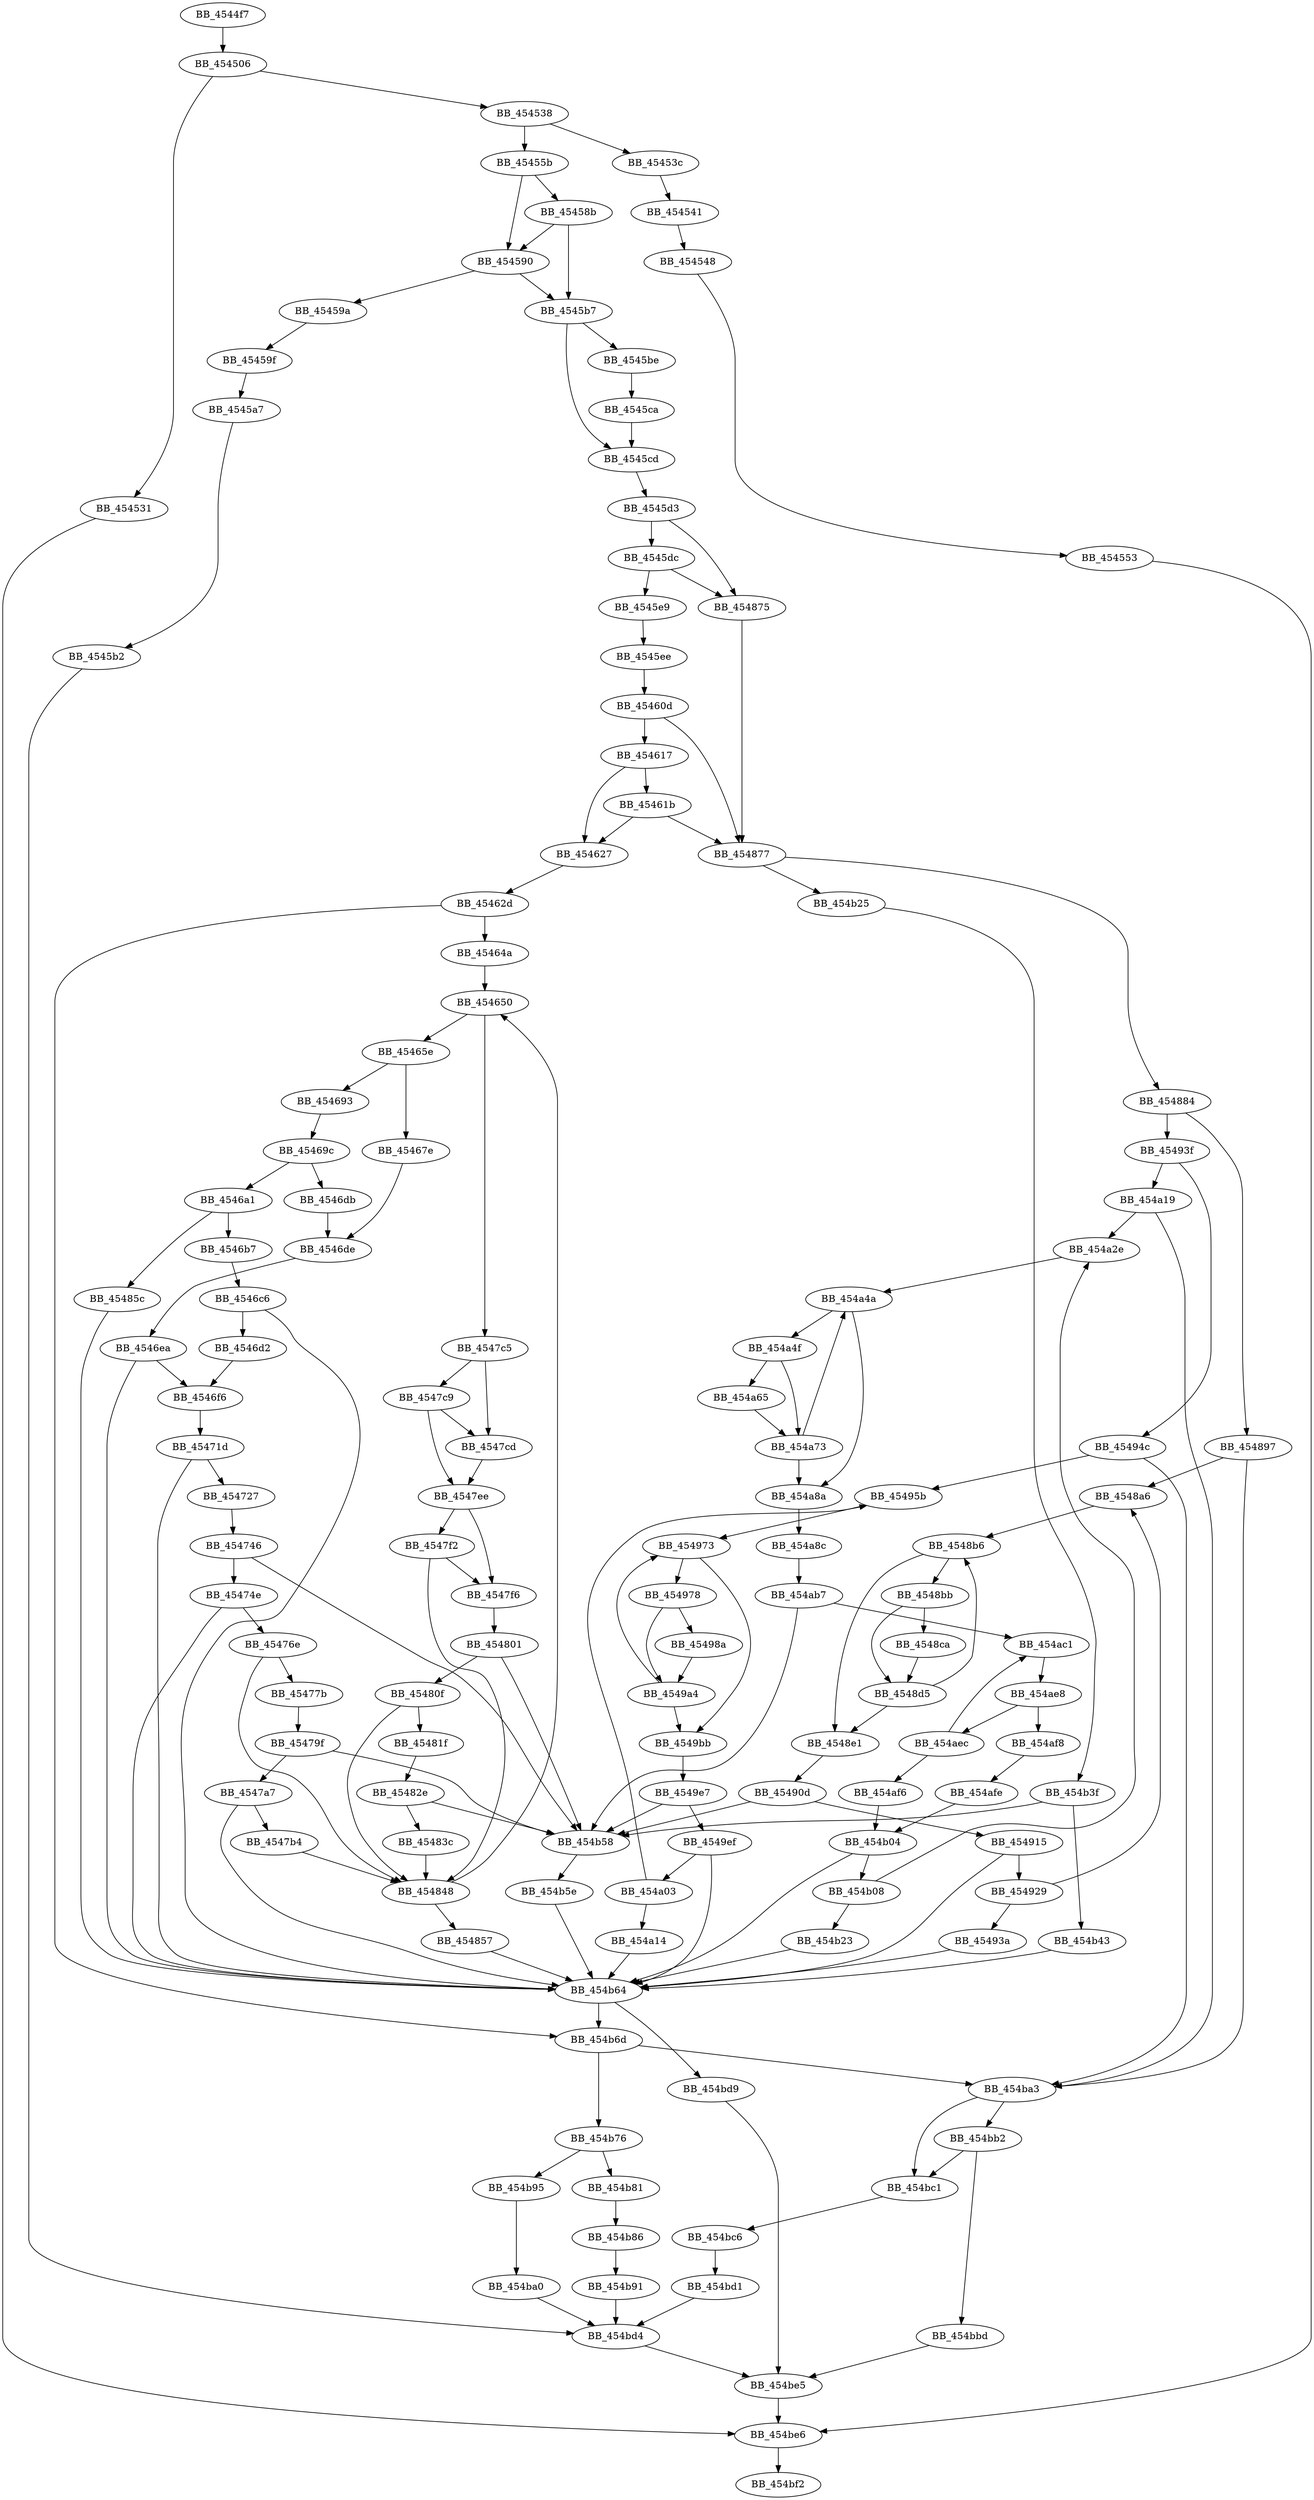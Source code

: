 DiGraph sub_4544F7{
BB_4544f7->BB_454506
BB_454506->BB_454531
BB_454506->BB_454538
BB_454531->BB_454be6
BB_454538->BB_45453c
BB_454538->BB_45455b
BB_45453c->BB_454541
BB_454541->BB_454548
BB_454548->BB_454553
BB_454553->BB_454be6
BB_45455b->BB_45458b
BB_45455b->BB_454590
BB_45458b->BB_454590
BB_45458b->BB_4545b7
BB_454590->BB_45459a
BB_454590->BB_4545b7
BB_45459a->BB_45459f
BB_45459f->BB_4545a7
BB_4545a7->BB_4545b2
BB_4545b2->BB_454bd4
BB_4545b7->BB_4545be
BB_4545b7->BB_4545cd
BB_4545be->BB_4545ca
BB_4545ca->BB_4545cd
BB_4545cd->BB_4545d3
BB_4545d3->BB_4545dc
BB_4545d3->BB_454875
BB_4545dc->BB_4545e9
BB_4545dc->BB_454875
BB_4545e9->BB_4545ee
BB_4545ee->BB_45460d
BB_45460d->BB_454617
BB_45460d->BB_454877
BB_454617->BB_45461b
BB_454617->BB_454627
BB_45461b->BB_454627
BB_45461b->BB_454877
BB_454627->BB_45462d
BB_45462d->BB_45464a
BB_45462d->BB_454b6d
BB_45464a->BB_454650
BB_454650->BB_45465e
BB_454650->BB_4547c5
BB_45465e->BB_45467e
BB_45465e->BB_454693
BB_45467e->BB_4546de
BB_454693->BB_45469c
BB_45469c->BB_4546a1
BB_45469c->BB_4546db
BB_4546a1->BB_4546b7
BB_4546a1->BB_45485c
BB_4546b7->BB_4546c6
BB_4546c6->BB_4546d2
BB_4546c6->BB_454b64
BB_4546d2->BB_4546f6
BB_4546db->BB_4546de
BB_4546de->BB_4546ea
BB_4546ea->BB_4546f6
BB_4546ea->BB_454b64
BB_4546f6->BB_45471d
BB_45471d->BB_454727
BB_45471d->BB_454b64
BB_454727->BB_454746
BB_454746->BB_45474e
BB_454746->BB_454b58
BB_45474e->BB_45476e
BB_45474e->BB_454b64
BB_45476e->BB_45477b
BB_45476e->BB_454848
BB_45477b->BB_45479f
BB_45479f->BB_4547a7
BB_45479f->BB_454b58
BB_4547a7->BB_4547b4
BB_4547a7->BB_454b64
BB_4547b4->BB_454848
BB_4547c5->BB_4547c9
BB_4547c5->BB_4547cd
BB_4547c9->BB_4547cd
BB_4547c9->BB_4547ee
BB_4547cd->BB_4547ee
BB_4547ee->BB_4547f2
BB_4547ee->BB_4547f6
BB_4547f2->BB_4547f6
BB_4547f2->BB_454848
BB_4547f6->BB_454801
BB_454801->BB_45480f
BB_454801->BB_454b58
BB_45480f->BB_45481f
BB_45480f->BB_454848
BB_45481f->BB_45482e
BB_45482e->BB_45483c
BB_45482e->BB_454b58
BB_45483c->BB_454848
BB_454848->BB_454650
BB_454848->BB_454857
BB_454857->BB_454b64
BB_45485c->BB_454b64
BB_454875->BB_454877
BB_454877->BB_454884
BB_454877->BB_454b25
BB_454884->BB_454897
BB_454884->BB_45493f
BB_454897->BB_4548a6
BB_454897->BB_454ba3
BB_4548a6->BB_4548b6
BB_4548b6->BB_4548bb
BB_4548b6->BB_4548e1
BB_4548bb->BB_4548ca
BB_4548bb->BB_4548d5
BB_4548ca->BB_4548d5
BB_4548d5->BB_4548b6
BB_4548d5->BB_4548e1
BB_4548e1->BB_45490d
BB_45490d->BB_454915
BB_45490d->BB_454b58
BB_454915->BB_454929
BB_454915->BB_454b64
BB_454929->BB_4548a6
BB_454929->BB_45493a
BB_45493a->BB_454b64
BB_45493f->BB_45494c
BB_45493f->BB_454a19
BB_45494c->BB_45495b
BB_45494c->BB_454ba3
BB_45495b->BB_454973
BB_454973->BB_454978
BB_454973->BB_4549bb
BB_454978->BB_45498a
BB_454978->BB_4549a4
BB_45498a->BB_4549a4
BB_4549a4->BB_454973
BB_4549a4->BB_4549bb
BB_4549bb->BB_4549e7
BB_4549e7->BB_4549ef
BB_4549e7->BB_454b58
BB_4549ef->BB_454a03
BB_4549ef->BB_454b64
BB_454a03->BB_45495b
BB_454a03->BB_454a14
BB_454a14->BB_454b64
BB_454a19->BB_454a2e
BB_454a19->BB_454ba3
BB_454a2e->BB_454a4a
BB_454a4a->BB_454a4f
BB_454a4a->BB_454a8a
BB_454a4f->BB_454a65
BB_454a4f->BB_454a73
BB_454a65->BB_454a73
BB_454a73->BB_454a4a
BB_454a73->BB_454a8a
BB_454a8a->BB_454a8c
BB_454a8c->BB_454ab7
BB_454ab7->BB_454ac1
BB_454ab7->BB_454b58
BB_454ac1->BB_454ae8
BB_454ae8->BB_454aec
BB_454ae8->BB_454af8
BB_454aec->BB_454ac1
BB_454aec->BB_454af6
BB_454af6->BB_454b04
BB_454af8->BB_454afe
BB_454afe->BB_454b04
BB_454b04->BB_454b08
BB_454b04->BB_454b64
BB_454b08->BB_454a2e
BB_454b08->BB_454b23
BB_454b23->BB_454b64
BB_454b25->BB_454b3f
BB_454b3f->BB_454b43
BB_454b3f->BB_454b58
BB_454b43->BB_454b64
BB_454b58->BB_454b5e
BB_454b5e->BB_454b64
BB_454b64->BB_454b6d
BB_454b64->BB_454bd9
BB_454b6d->BB_454b76
BB_454b6d->BB_454ba3
BB_454b76->BB_454b81
BB_454b76->BB_454b95
BB_454b81->BB_454b86
BB_454b86->BB_454b91
BB_454b91->BB_454bd4
BB_454b95->BB_454ba0
BB_454ba0->BB_454bd4
BB_454ba3->BB_454bb2
BB_454ba3->BB_454bc1
BB_454bb2->BB_454bbd
BB_454bb2->BB_454bc1
BB_454bbd->BB_454be5
BB_454bc1->BB_454bc6
BB_454bc6->BB_454bd1
BB_454bd1->BB_454bd4
BB_454bd4->BB_454be5
BB_454bd9->BB_454be5
BB_454be5->BB_454be6
BB_454be6->BB_454bf2
}
